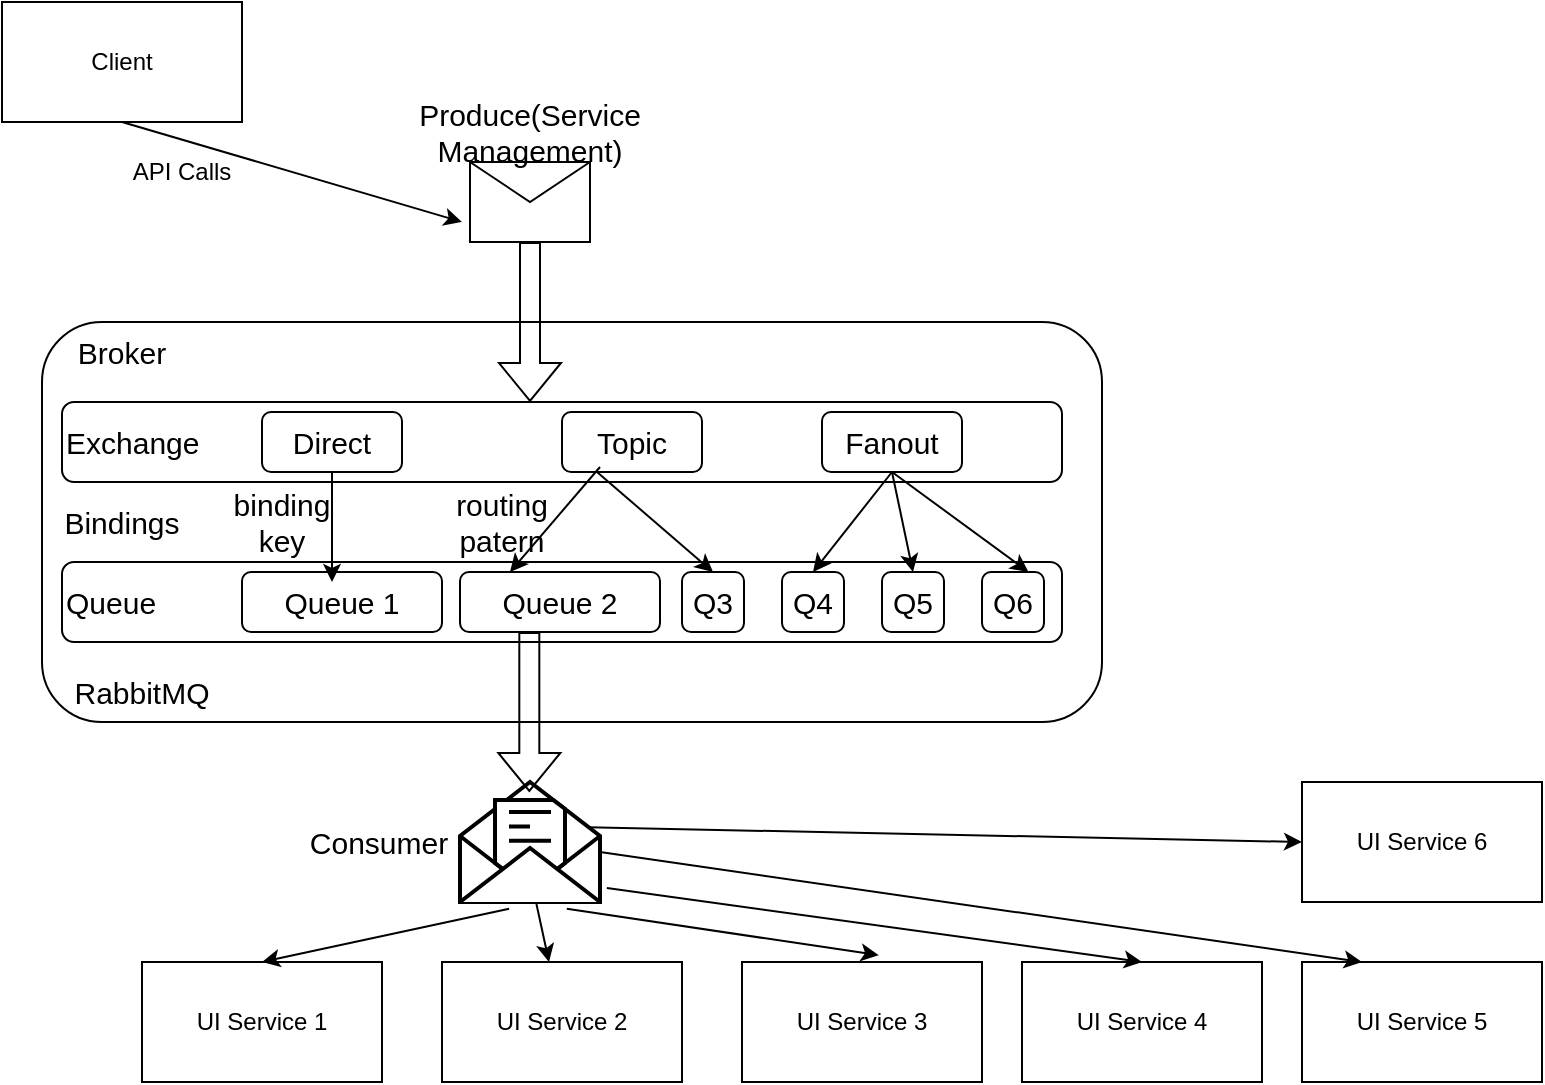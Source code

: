 <mxfile version="21.1.2" type="github">
  <diagram name="Trang-1" id="BobvUw-VBVsp2mwoCC5E">
    <mxGraphModel dx="1050" dy="619" grid="1" gridSize="10" guides="1" tooltips="1" connect="1" arrows="1" fold="1" page="1" pageScale="1" pageWidth="1500" pageHeight="600" math="0" shadow="0">
      <root>
        <mxCell id="0" />
        <mxCell id="1" parent="0" />
        <mxCell id="fmYDcBp5ScEe0xgD66Sm-1" value="" style="shape=message;html=1;html=1;outlineConnect=0;labelPosition=center;verticalLabelPosition=bottom;align=center;verticalAlign=top;fontSize=15;" parent="1" vertex="1">
          <mxGeometry x="384" y="100" width="60" height="40" as="geometry" />
        </mxCell>
        <mxCell id="fmYDcBp5ScEe0xgD66Sm-2" value="" style="html=1;verticalLabelPosition=bottom;align=center;labelBackgroundColor=#ffffff;verticalAlign=top;strokeWidth=2;shadow=0;dashed=0;shape=mxgraph.ios7.icons.envelope_(message);fontSize=15;" parent="1" vertex="1">
          <mxGeometry x="379" y="410" width="70" height="60" as="geometry" />
        </mxCell>
        <mxCell id="fmYDcBp5ScEe0xgD66Sm-3" value="" style="rounded=1;whiteSpace=wrap;html=1;fontSize=15;" parent="1" vertex="1">
          <mxGeometry x="170" y="180" width="530" height="200" as="geometry" />
        </mxCell>
        <mxCell id="fmYDcBp5ScEe0xgD66Sm-4" value="Produce(Service Management)" style="text;strokeColor=none;align=center;fillColor=none;html=1;verticalAlign=middle;whiteSpace=wrap;rounded=0;fontSize=15;" parent="1" vertex="1">
          <mxGeometry x="384" y="70" width="60" height="30" as="geometry" />
        </mxCell>
        <mxCell id="fmYDcBp5ScEe0xgD66Sm-5" value="Consumer" style="text;strokeColor=none;align=center;fillColor=none;html=1;verticalAlign=middle;whiteSpace=wrap;rounded=0;fontSize=15;" parent="1" vertex="1">
          <mxGeometry x="298" y="425" width="81" height="30" as="geometry" />
        </mxCell>
        <mxCell id="fmYDcBp5ScEe0xgD66Sm-6" value="RabbitMQ" style="text;strokeColor=none;align=center;fillColor=none;html=1;verticalAlign=middle;whiteSpace=wrap;rounded=0;fontSize=15;" parent="1" vertex="1">
          <mxGeometry x="190" y="350" width="60" height="30" as="geometry" />
        </mxCell>
        <mxCell id="fmYDcBp5ScEe0xgD66Sm-7" value="Broker" style="text;strokeColor=none;align=center;fillColor=none;html=1;verticalAlign=middle;whiteSpace=wrap;rounded=0;fontSize=15;" parent="1" vertex="1">
          <mxGeometry x="180" y="180" width="60" height="30" as="geometry" />
        </mxCell>
        <mxCell id="fmYDcBp5ScEe0xgD66Sm-9" value="Exchange" style="rounded=1;whiteSpace=wrap;html=1;align=left;fontSize=15;" parent="1" vertex="1">
          <mxGeometry x="180" y="220" width="500" height="40" as="geometry" />
        </mxCell>
        <mxCell id="fmYDcBp5ScEe0xgD66Sm-10" value="Queue" style="rounded=1;whiteSpace=wrap;html=1;align=left;fontSize=15;" parent="1" vertex="1">
          <mxGeometry x="180" y="300" width="500" height="40" as="geometry" />
        </mxCell>
        <mxCell id="fmYDcBp5ScEe0xgD66Sm-11" value="Direct" style="rounded=1;whiteSpace=wrap;html=1;fontSize=15;" parent="1" vertex="1">
          <mxGeometry x="280" y="225" width="70" height="30" as="geometry" />
        </mxCell>
        <mxCell id="fmYDcBp5ScEe0xgD66Sm-12" value="Topic" style="rounded=1;whiteSpace=wrap;html=1;fontSize=15;" parent="1" vertex="1">
          <mxGeometry x="430" y="225" width="70" height="30" as="geometry" />
        </mxCell>
        <mxCell id="fmYDcBp5ScEe0xgD66Sm-13" value="Fanout" style="rounded=1;whiteSpace=wrap;html=1;fontSize=15;" parent="1" vertex="1">
          <mxGeometry x="560" y="225" width="70" height="30" as="geometry" />
        </mxCell>
        <mxCell id="fmYDcBp5ScEe0xgD66Sm-14" value="Bindings" style="text;strokeColor=none;align=center;fillColor=none;html=1;verticalAlign=middle;whiteSpace=wrap;rounded=0;fontSize=15;" parent="1" vertex="1">
          <mxGeometry x="180" y="265" width="60" height="30" as="geometry" />
        </mxCell>
        <mxCell id="fmYDcBp5ScEe0xgD66Sm-15" value="Queue 1" style="rounded=1;whiteSpace=wrap;html=1;fontSize=15;" parent="1" vertex="1">
          <mxGeometry x="270" y="305" width="100" height="30" as="geometry" />
        </mxCell>
        <mxCell id="fmYDcBp5ScEe0xgD66Sm-17" value="Queue 2" style="rounded=1;whiteSpace=wrap;html=1;fontSize=15;" parent="1" vertex="1">
          <mxGeometry x="379" y="305" width="100" height="30" as="geometry" />
        </mxCell>
        <mxCell id="fmYDcBp5ScEe0xgD66Sm-18" value="Q3" style="rounded=1;whiteSpace=wrap;html=1;fontSize=15;" parent="1" vertex="1">
          <mxGeometry x="490" y="305" width="31" height="30" as="geometry" />
        </mxCell>
        <mxCell id="fmYDcBp5ScEe0xgD66Sm-19" value="Q4" style="rounded=1;whiteSpace=wrap;html=1;fontSize=15;" parent="1" vertex="1">
          <mxGeometry x="540" y="305" width="31" height="30" as="geometry" />
        </mxCell>
        <mxCell id="fmYDcBp5ScEe0xgD66Sm-20" value="Q5" style="rounded=1;whiteSpace=wrap;html=1;fontSize=15;" parent="1" vertex="1">
          <mxGeometry x="590" y="305" width="31" height="30" as="geometry" />
        </mxCell>
        <mxCell id="fmYDcBp5ScEe0xgD66Sm-21" value="Q6" style="rounded=1;whiteSpace=wrap;html=1;fontSize=15;" parent="1" vertex="1">
          <mxGeometry x="640" y="305" width="31" height="30" as="geometry" />
        </mxCell>
        <mxCell id="fmYDcBp5ScEe0xgD66Sm-22" value="" style="endArrow=classic;html=1;rounded=0;exitX=0.5;exitY=1;exitDx=0;exitDy=0;fontSize=15;" parent="1" source="fmYDcBp5ScEe0xgD66Sm-11" edge="1">
          <mxGeometry width="50" height="50" relative="1" as="geometry">
            <mxPoint x="420" y="380" as="sourcePoint" />
            <mxPoint x="315" y="310" as="targetPoint" />
          </mxGeometry>
        </mxCell>
        <mxCell id="fmYDcBp5ScEe0xgD66Sm-26" value="" style="endArrow=classic;html=1;rounded=0;exitX=0.5;exitY=1;exitDx=0;exitDy=0;entryX=0.25;entryY=0;entryDx=0;entryDy=0;fontSize=15;" parent="1" edge="1">
          <mxGeometry width="50" height="50" relative="1" as="geometry">
            <mxPoint x="449" y="252.5" as="sourcePoint" />
            <mxPoint x="404" y="305" as="targetPoint" />
          </mxGeometry>
        </mxCell>
        <mxCell id="fmYDcBp5ScEe0xgD66Sm-28" value="" style="endArrow=classic;html=1;rounded=0;entryX=0.5;entryY=0;entryDx=0;entryDy=0;exitX=0.25;exitY=1;exitDx=0;exitDy=0;fontSize=15;" parent="1" source="fmYDcBp5ScEe0xgD66Sm-12" target="fmYDcBp5ScEe0xgD66Sm-18" edge="1">
          <mxGeometry width="50" height="50" relative="1" as="geometry">
            <mxPoint x="450" y="260" as="sourcePoint" />
            <mxPoint x="470" y="330" as="targetPoint" />
          </mxGeometry>
        </mxCell>
        <mxCell id="fmYDcBp5ScEe0xgD66Sm-30" value="routing patern" style="text;strokeColor=none;align=center;fillColor=none;html=1;verticalAlign=middle;whiteSpace=wrap;rounded=0;fontSize=15;" parent="1" vertex="1">
          <mxGeometry x="370" y="265" width="60" height="30" as="geometry" />
        </mxCell>
        <mxCell id="fmYDcBp5ScEe0xgD66Sm-31" value="binding key" style="text;strokeColor=none;align=center;fillColor=none;html=1;verticalAlign=middle;whiteSpace=wrap;rounded=0;fontSize=15;" parent="1" vertex="1">
          <mxGeometry x="260" y="265" width="60" height="30" as="geometry" />
        </mxCell>
        <mxCell id="fmYDcBp5ScEe0xgD66Sm-32" value="" style="endArrow=classic;html=1;rounded=0;exitX=0.5;exitY=1;exitDx=0;exitDy=0;entryX=0.5;entryY=0;entryDx=0;entryDy=0;fontSize=15;" parent="1" source="fmYDcBp5ScEe0xgD66Sm-13" target="fmYDcBp5ScEe0xgD66Sm-19" edge="1">
          <mxGeometry width="50" height="50" relative="1" as="geometry">
            <mxPoint x="490" y="270" as="sourcePoint" />
            <mxPoint x="540" y="220" as="targetPoint" />
          </mxGeometry>
        </mxCell>
        <mxCell id="fmYDcBp5ScEe0xgD66Sm-33" value="" style="endArrow=classic;html=1;rounded=0;entryX=0.5;entryY=0;entryDx=0;entryDy=0;exitX=0.5;exitY=1;exitDx=0;exitDy=0;fontSize=15;" parent="1" source="fmYDcBp5ScEe0xgD66Sm-13" target="fmYDcBp5ScEe0xgD66Sm-20" edge="1">
          <mxGeometry width="50" height="50" relative="1" as="geometry">
            <mxPoint x="600" y="260" as="sourcePoint" />
            <mxPoint x="566" y="315" as="targetPoint" />
          </mxGeometry>
        </mxCell>
        <mxCell id="fmYDcBp5ScEe0xgD66Sm-35" value="" style="endArrow=classic;html=1;rounded=0;entryX=0.75;entryY=0;entryDx=0;entryDy=0;exitX=0.5;exitY=1;exitDx=0;exitDy=0;fontSize=15;" parent="1" source="fmYDcBp5ScEe0xgD66Sm-13" target="fmYDcBp5ScEe0xgD66Sm-21" edge="1">
          <mxGeometry width="50" height="50" relative="1" as="geometry">
            <mxPoint x="605" y="265" as="sourcePoint" />
            <mxPoint x="616" y="315" as="targetPoint" />
          </mxGeometry>
        </mxCell>
        <mxCell id="fmYDcBp5ScEe0xgD66Sm-37" value="" style="shape=flexArrow;endArrow=classic;html=1;rounded=0;fontSize=15;exitX=0.5;exitY=1;exitDx=0;exitDy=0;" parent="1" source="fmYDcBp5ScEe0xgD66Sm-1" edge="1">
          <mxGeometry width="50" height="50" relative="1" as="geometry">
            <mxPoint x="370" y="320" as="sourcePoint" />
            <mxPoint x="414" y="220" as="targetPoint" />
          </mxGeometry>
        </mxCell>
        <mxCell id="fmYDcBp5ScEe0xgD66Sm-38" value="" style="shape=flexArrow;endArrow=classic;html=1;rounded=0;fontSize=15;exitX=0.5;exitY=1;exitDx=0;exitDy=0;" parent="1" edge="1">
          <mxGeometry width="50" height="50" relative="1" as="geometry">
            <mxPoint x="413.66" y="335" as="sourcePoint" />
            <mxPoint x="413.66" y="415" as="targetPoint" />
          </mxGeometry>
        </mxCell>
        <mxCell id="vRHxAALlcQfBMamZVPTH-1" value="Client" style="rounded=0;whiteSpace=wrap;html=1;" vertex="1" parent="1">
          <mxGeometry x="150" y="20" width="120" height="60" as="geometry" />
        </mxCell>
        <mxCell id="vRHxAALlcQfBMamZVPTH-2" value="" style="endArrow=classic;html=1;rounded=0;exitX=0.5;exitY=1;exitDx=0;exitDy=0;" edge="1" parent="1" source="vRHxAALlcQfBMamZVPTH-1">
          <mxGeometry width="50" height="50" relative="1" as="geometry">
            <mxPoint x="850" y="350" as="sourcePoint" />
            <mxPoint x="380" y="130" as="targetPoint" />
          </mxGeometry>
        </mxCell>
        <mxCell id="vRHxAALlcQfBMamZVPTH-3" value="API Calls" style="text;strokeColor=none;align=center;fillColor=none;html=1;verticalAlign=middle;whiteSpace=wrap;rounded=0;" vertex="1" parent="1">
          <mxGeometry x="210" y="90" width="60" height="30" as="geometry" />
        </mxCell>
        <mxCell id="vRHxAALlcQfBMamZVPTH-10" value="UI Service 1" style="rounded=0;whiteSpace=wrap;html=1;" vertex="1" parent="1">
          <mxGeometry x="220" y="500" width="120" height="60" as="geometry" />
        </mxCell>
        <mxCell id="vRHxAALlcQfBMamZVPTH-12" value="UI Service 2" style="rounded=0;whiteSpace=wrap;html=1;" vertex="1" parent="1">
          <mxGeometry x="370" y="500" width="120" height="60" as="geometry" />
        </mxCell>
        <mxCell id="vRHxAALlcQfBMamZVPTH-13" value="UI Service 3" style="rounded=0;whiteSpace=wrap;html=1;" vertex="1" parent="1">
          <mxGeometry x="520" y="500" width="120" height="60" as="geometry" />
        </mxCell>
        <mxCell id="vRHxAALlcQfBMamZVPTH-14" value="UI Service 4" style="rounded=0;whiteSpace=wrap;html=1;" vertex="1" parent="1">
          <mxGeometry x="660" y="500" width="120" height="60" as="geometry" />
        </mxCell>
        <mxCell id="vRHxAALlcQfBMamZVPTH-15" value="UI Service 5" style="rounded=0;whiteSpace=wrap;html=1;" vertex="1" parent="1">
          <mxGeometry x="800" y="500" width="120" height="60" as="geometry" />
        </mxCell>
        <mxCell id="vRHxAALlcQfBMamZVPTH-17" value="UI Service 6" style="rounded=0;whiteSpace=wrap;html=1;" vertex="1" parent="1">
          <mxGeometry x="800" y="410" width="120" height="60" as="geometry" />
        </mxCell>
        <mxCell id="vRHxAALlcQfBMamZVPTH-18" value="" style="endArrow=classic;html=1;rounded=0;exitX=0.351;exitY=1.057;exitDx=0;exitDy=0;exitPerimeter=0;entryX=0.5;entryY=0;entryDx=0;entryDy=0;" edge="1" parent="1" source="fmYDcBp5ScEe0xgD66Sm-2" target="vRHxAALlcQfBMamZVPTH-10">
          <mxGeometry width="50" height="50" relative="1" as="geometry">
            <mxPoint x="590" y="420" as="sourcePoint" />
            <mxPoint x="640" y="370" as="targetPoint" />
          </mxGeometry>
        </mxCell>
        <mxCell id="vRHxAALlcQfBMamZVPTH-19" value="" style="endArrow=classic;html=1;rounded=0;exitX=0.546;exitY=1.017;exitDx=0;exitDy=0;exitPerimeter=0;" edge="1" parent="1" source="fmYDcBp5ScEe0xgD66Sm-2" target="vRHxAALlcQfBMamZVPTH-12">
          <mxGeometry width="50" height="50" relative="1" as="geometry">
            <mxPoint x="414" y="483" as="sourcePoint" />
            <mxPoint x="290" y="510" as="targetPoint" />
          </mxGeometry>
        </mxCell>
        <mxCell id="vRHxAALlcQfBMamZVPTH-20" value="" style="endArrow=classic;html=1;rounded=0;exitX=0.763;exitY=1.057;exitDx=0;exitDy=0;exitPerimeter=0;entryX=0.57;entryY=-0.057;entryDx=0;entryDy=0;entryPerimeter=0;" edge="1" parent="1" source="fmYDcBp5ScEe0xgD66Sm-2" target="vRHxAALlcQfBMamZVPTH-13">
          <mxGeometry width="50" height="50" relative="1" as="geometry">
            <mxPoint x="424" y="493" as="sourcePoint" />
            <mxPoint x="300" y="520" as="targetPoint" />
          </mxGeometry>
        </mxCell>
        <mxCell id="vRHxAALlcQfBMamZVPTH-22" value="" style="endArrow=classic;html=1;rounded=0;exitX=1.049;exitY=0.883;exitDx=0;exitDy=0;exitPerimeter=0;entryX=0.5;entryY=0;entryDx=0;entryDy=0;" edge="1" parent="1" source="fmYDcBp5ScEe0xgD66Sm-2" target="vRHxAALlcQfBMamZVPTH-14">
          <mxGeometry width="50" height="50" relative="1" as="geometry">
            <mxPoint x="434" y="503" as="sourcePoint" />
            <mxPoint x="310" y="530" as="targetPoint" />
          </mxGeometry>
        </mxCell>
        <mxCell id="vRHxAALlcQfBMamZVPTH-23" value="" style="endArrow=classic;html=1;rounded=0;entryX=0.25;entryY=0;entryDx=0;entryDy=0;" edge="1" parent="1" source="fmYDcBp5ScEe0xgD66Sm-2" target="vRHxAALlcQfBMamZVPTH-15">
          <mxGeometry width="50" height="50" relative="1" as="geometry">
            <mxPoint x="462" y="473" as="sourcePoint" />
            <mxPoint x="730" y="510" as="targetPoint" />
          </mxGeometry>
        </mxCell>
        <mxCell id="vRHxAALlcQfBMamZVPTH-24" value="" style="endArrow=classic;html=1;rounded=0;exitX=0.911;exitY=0.377;exitDx=0;exitDy=0;exitPerimeter=0;entryX=0;entryY=0.5;entryDx=0;entryDy=0;" edge="1" parent="1" source="fmYDcBp5ScEe0xgD66Sm-2" target="vRHxAALlcQfBMamZVPTH-17">
          <mxGeometry width="50" height="50" relative="1" as="geometry">
            <mxPoint x="472" y="483" as="sourcePoint" />
            <mxPoint x="740" y="520" as="targetPoint" />
          </mxGeometry>
        </mxCell>
      </root>
    </mxGraphModel>
  </diagram>
</mxfile>
